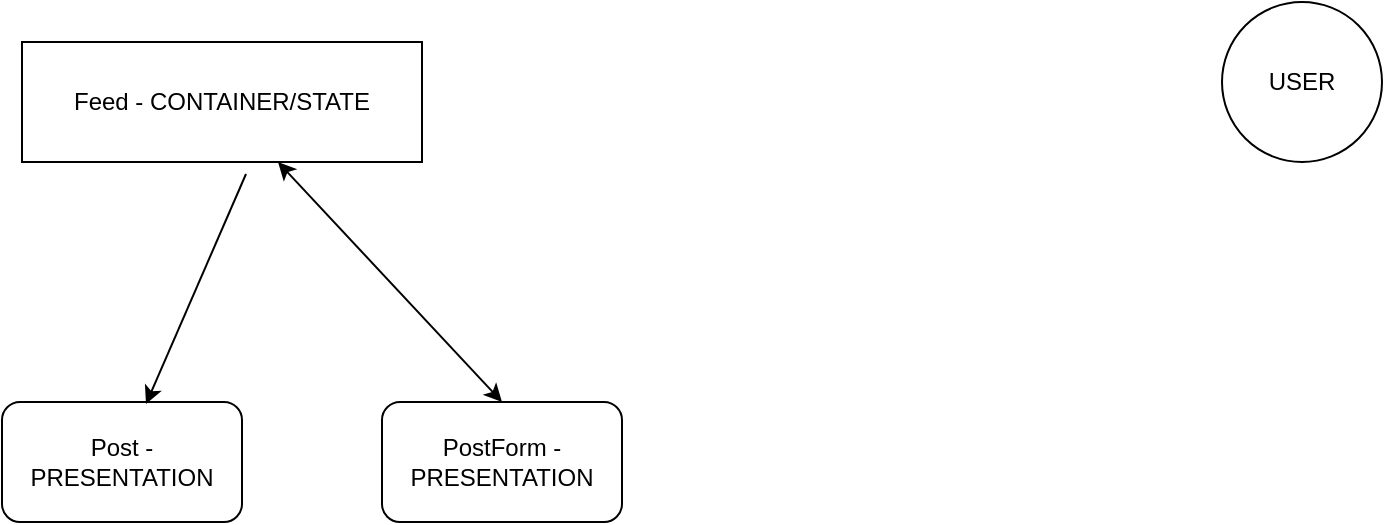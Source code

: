 <mxfile version="14.2.3" type="device"><diagram id="mud34kio2B-LWJMbvKot" name="Page-1"><mxGraphModel dx="1422" dy="794" grid="1" gridSize="10" guides="1" tooltips="1" connect="1" arrows="1" fold="1" page="1" pageScale="1" pageWidth="850" pageHeight="1100" math="0" shadow="0"><root><mxCell id="0"/><mxCell id="1" parent="0"/><mxCell id="CLMnmRgsMj1F0rN2nsXV-1" value="Feed - CONTAINER/STATE" style="rounded=0;whiteSpace=wrap;html=1;" vertex="1" parent="1"><mxGeometry x="80" y="50" width="200" height="60" as="geometry"/></mxCell><mxCell id="CLMnmRgsMj1F0rN2nsXV-2" value="Post - PRESENTATION" style="rounded=1;whiteSpace=wrap;html=1;" vertex="1" parent="1"><mxGeometry x="70" y="230" width="120" height="60" as="geometry"/></mxCell><mxCell id="CLMnmRgsMj1F0rN2nsXV-5" value="" style="endArrow=classic;html=1;entryX=0.6;entryY=0.017;entryDx=0;entryDy=0;entryPerimeter=0;exitX=0.56;exitY=1.1;exitDx=0;exitDy=0;exitPerimeter=0;" edge="1" parent="1" source="CLMnmRgsMj1F0rN2nsXV-1" target="CLMnmRgsMj1F0rN2nsXV-2"><mxGeometry width="50" height="50" relative="1" as="geometry"><mxPoint x="160" y="170" as="sourcePoint"/><mxPoint x="210" y="120" as="targetPoint"/></mxGeometry></mxCell><mxCell id="CLMnmRgsMj1F0rN2nsXV-6" value="PostForm - PRESENTATION" style="rounded=1;whiteSpace=wrap;html=1;" vertex="1" parent="1"><mxGeometry x="260" y="230" width="120" height="60" as="geometry"/></mxCell><mxCell id="CLMnmRgsMj1F0rN2nsXV-8" value="" style="endArrow=classic;startArrow=classic;html=1;exitX=0.5;exitY=0;exitDx=0;exitDy=0;" edge="1" parent="1" source="CLMnmRgsMj1F0rN2nsXV-6" target="CLMnmRgsMj1F0rN2nsXV-1"><mxGeometry width="50" height="50" relative="1" as="geometry"><mxPoint x="240" y="190" as="sourcePoint"/><mxPoint x="290" y="140" as="targetPoint"/></mxGeometry></mxCell><mxCell id="CLMnmRgsMj1F0rN2nsXV-12" value="USER" style="ellipse;whiteSpace=wrap;html=1;aspect=fixed;" vertex="1" parent="1"><mxGeometry x="680" y="30" width="80" height="80" as="geometry"/></mxCell></root></mxGraphModel></diagram></mxfile>